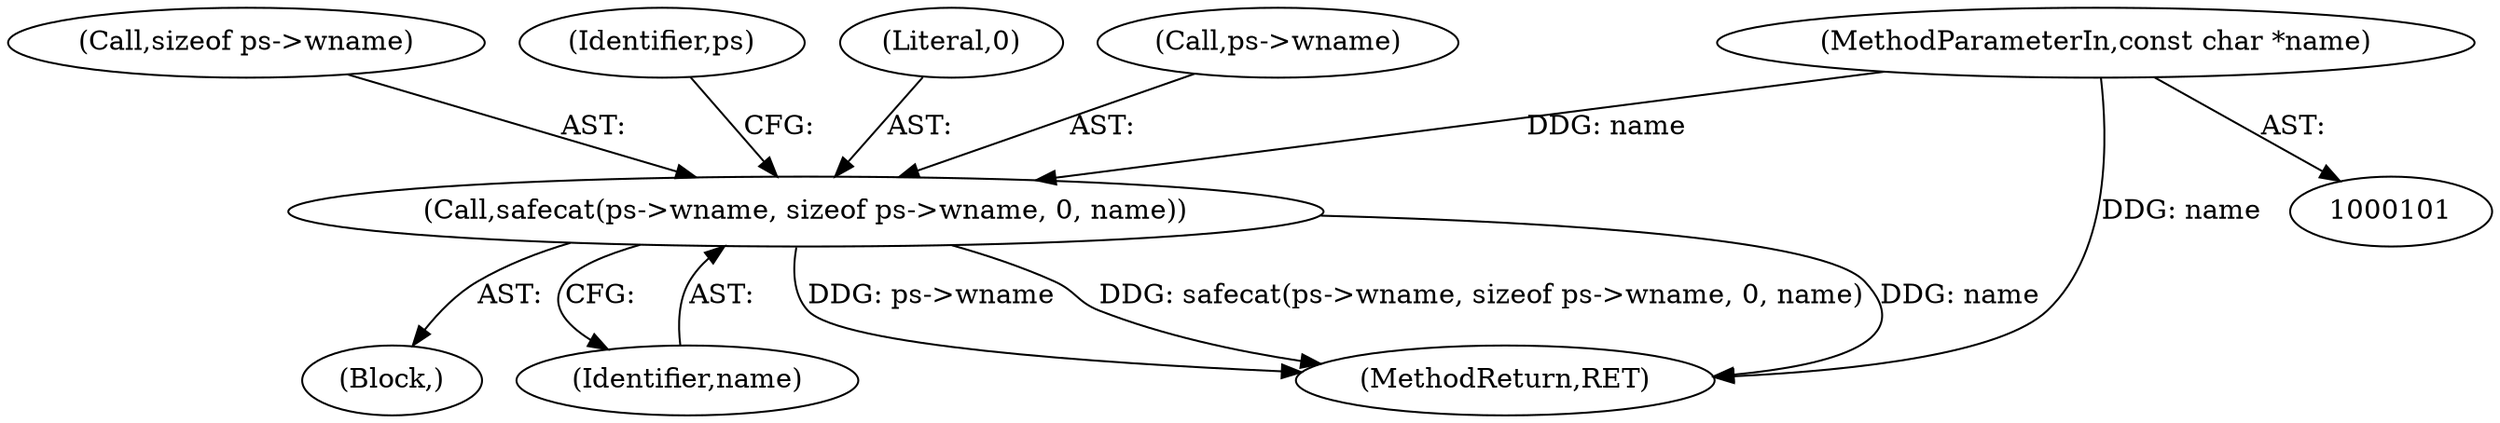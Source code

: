 digraph "0_Android_9d4853418ab2f754c2b63e091c29c5529b8b86ca_130@pointer" {
"1000122" [label="(Call,safecat(ps->wname, sizeof ps->wname, 0, name))"];
"1000104" [label="(MethodParameterIn,const char *name)"];
"1000108" [label="(Block,)"];
"1000131" [label="(Identifier,name)"];
"1000104" [label="(MethodParameterIn,const char *name)"];
"1000126" [label="(Call,sizeof ps->wname)"];
"1000135" [label="(Identifier,ps)"];
"1000130" [label="(Literal,0)"];
"1000123" [label="(Call,ps->wname)"];
"1000122" [label="(Call,safecat(ps->wname, sizeof ps->wname, 0, name))"];
"1000229" [label="(MethodReturn,RET)"];
"1000122" -> "1000108"  [label="AST: "];
"1000122" -> "1000131"  [label="CFG: "];
"1000123" -> "1000122"  [label="AST: "];
"1000126" -> "1000122"  [label="AST: "];
"1000130" -> "1000122"  [label="AST: "];
"1000131" -> "1000122"  [label="AST: "];
"1000135" -> "1000122"  [label="CFG: "];
"1000122" -> "1000229"  [label="DDG: ps->wname"];
"1000122" -> "1000229"  [label="DDG: safecat(ps->wname, sizeof ps->wname, 0, name)"];
"1000122" -> "1000229"  [label="DDG: name"];
"1000104" -> "1000122"  [label="DDG: name"];
"1000104" -> "1000101"  [label="AST: "];
"1000104" -> "1000229"  [label="DDG: name"];
}
